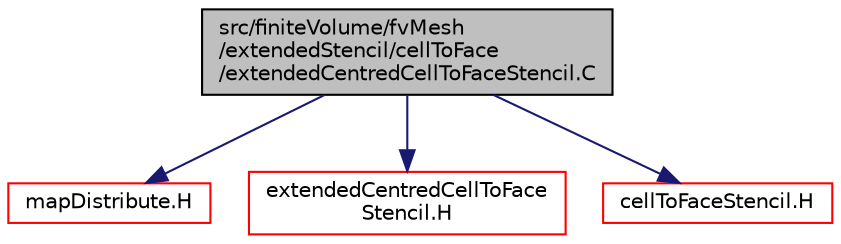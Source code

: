 digraph "src/finiteVolume/fvMesh/extendedStencil/cellToFace/extendedCentredCellToFaceStencil.C"
{
  bgcolor="transparent";
  edge [fontname="Helvetica",fontsize="10",labelfontname="Helvetica",labelfontsize="10"];
  node [fontname="Helvetica",fontsize="10",shape=record];
  Node1 [label="src/finiteVolume/fvMesh\l/extendedStencil/cellToFace\l/extendedCentredCellToFaceStencil.C",height=0.2,width=0.4,color="black", fillcolor="grey75", style="filled", fontcolor="black"];
  Node1 -> Node2 [color="midnightblue",fontsize="10",style="solid",fontname="Helvetica"];
  Node2 [label="mapDistribute.H",height=0.2,width=0.4,color="red",URL="$a08746.html"];
  Node1 -> Node3 [color="midnightblue",fontsize="10",style="solid",fontname="Helvetica"];
  Node3 [label="extendedCentredCellToFace\lStencil.H",height=0.2,width=0.4,color="red",URL="$a05952.html"];
  Node1 -> Node4 [color="midnightblue",fontsize="10",style="solid",fontname="Helvetica"];
  Node4 [label="cellToFaceStencil.H",height=0.2,width=0.4,color="red",URL="$a05959.html"];
}
